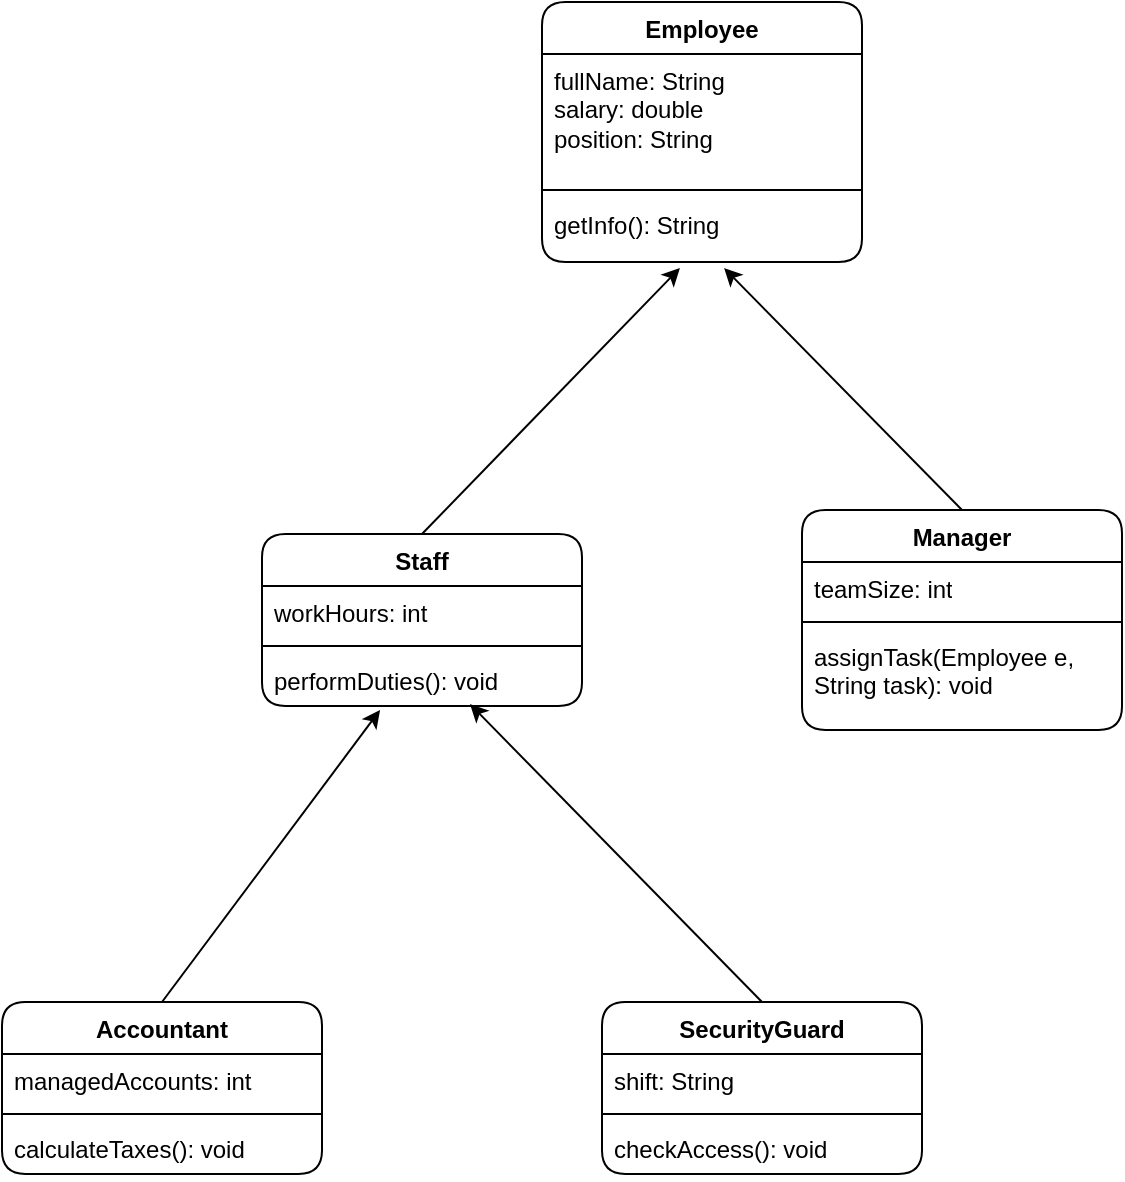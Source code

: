 <mxfile version="28.2.5">
  <diagram name="Страница — 1" id="3ZNvtO7daBXvnZ4-voGH">
    <mxGraphModel dx="1418" dy="756" grid="1" gridSize="10" guides="1" tooltips="1" connect="1" arrows="1" fold="1" page="1" pageScale="1" pageWidth="827" pageHeight="1169" background="none" math="0" shadow="0">
      <root>
        <mxCell id="0" />
        <mxCell id="1" parent="0" />
        <mxCell id="BJmyKZ5mOwUmx4hB5FcY-3" value="Employee" style="swimlane;fontStyle=1;align=center;verticalAlign=top;childLayout=stackLayout;horizontal=1;startSize=26;horizontalStack=0;resizeParent=1;resizeParentMax=0;resizeLast=0;collapsible=1;marginBottom=0;whiteSpace=wrap;html=1;rounded=1;labelBackgroundColor=none;" vertex="1" parent="1">
          <mxGeometry x="320" y="60" width="160" height="130" as="geometry" />
        </mxCell>
        <mxCell id="BJmyKZ5mOwUmx4hB5FcY-4" value="&lt;div&gt;fullName: String&lt;/div&gt;&lt;div&gt;salary: double&lt;/div&gt;&lt;div&gt;position: String&lt;/div&gt;" style="text;strokeColor=none;fillColor=none;align=left;verticalAlign=top;spacingLeft=4;spacingRight=4;overflow=hidden;rotatable=0;points=[[0,0.5],[1,0.5]];portConstraint=eastwest;whiteSpace=wrap;html=1;rounded=1;labelBackgroundColor=none;" vertex="1" parent="BJmyKZ5mOwUmx4hB5FcY-3">
          <mxGeometry y="26" width="160" height="64" as="geometry" />
        </mxCell>
        <mxCell id="BJmyKZ5mOwUmx4hB5FcY-5" value="" style="line;strokeWidth=1;fillColor=none;align=left;verticalAlign=middle;spacingTop=-1;spacingLeft=3;spacingRight=3;rotatable=0;labelPosition=right;points=[];portConstraint=eastwest;rounded=1;labelBackgroundColor=none;" vertex="1" parent="BJmyKZ5mOwUmx4hB5FcY-3">
          <mxGeometry y="90" width="160" height="8" as="geometry" />
        </mxCell>
        <mxCell id="BJmyKZ5mOwUmx4hB5FcY-6" value="getInfo(): String" style="text;strokeColor=none;fillColor=none;align=left;verticalAlign=top;spacingLeft=4;spacingRight=4;overflow=hidden;rotatable=0;points=[[0,0.5],[1,0.5]];portConstraint=eastwest;whiteSpace=wrap;html=1;rounded=1;labelBackgroundColor=none;" vertex="1" parent="BJmyKZ5mOwUmx4hB5FcY-3">
          <mxGeometry y="98" width="160" height="32" as="geometry" />
        </mxCell>
        <mxCell id="BJmyKZ5mOwUmx4hB5FcY-7" value="Staff" style="swimlane;fontStyle=1;align=center;verticalAlign=top;childLayout=stackLayout;horizontal=1;startSize=26;horizontalStack=0;resizeParent=1;resizeParentMax=0;resizeLast=0;collapsible=1;marginBottom=0;whiteSpace=wrap;html=1;rounded=1;labelBackgroundColor=none;labelBorderColor=none;" vertex="1" parent="1">
          <mxGeometry x="180" y="326" width="160" height="86" as="geometry" />
        </mxCell>
        <mxCell id="BJmyKZ5mOwUmx4hB5FcY-8" value="workHours: int" style="text;strokeColor=none;fillColor=none;align=left;verticalAlign=top;spacingLeft=4;spacingRight=4;overflow=hidden;rotatable=0;points=[[0,0.5],[1,0.5]];portConstraint=eastwest;whiteSpace=wrap;html=1;rounded=1;labelBackgroundColor=none;labelBorderColor=none;" vertex="1" parent="BJmyKZ5mOwUmx4hB5FcY-7">
          <mxGeometry y="26" width="160" height="26" as="geometry" />
        </mxCell>
        <mxCell id="BJmyKZ5mOwUmx4hB5FcY-9" value="" style="line;strokeWidth=1;fillColor=none;align=left;verticalAlign=middle;spacingTop=-1;spacingLeft=3;spacingRight=3;rotatable=0;labelPosition=right;points=[];portConstraint=eastwest;rounded=1;labelBackgroundColor=none;" vertex="1" parent="BJmyKZ5mOwUmx4hB5FcY-7">
          <mxGeometry y="52" width="160" height="8" as="geometry" />
        </mxCell>
        <mxCell id="BJmyKZ5mOwUmx4hB5FcY-10" value="performDuties(): void" style="text;align=left;verticalAlign=top;spacingLeft=4;spacingRight=4;overflow=hidden;rotatable=0;points=[[0,0.5],[1,0.5]];portConstraint=eastwest;whiteSpace=wrap;html=1;rounded=1;labelBackgroundColor=none;fillColor=none;" vertex="1" parent="BJmyKZ5mOwUmx4hB5FcY-7">
          <mxGeometry y="60" width="160" height="26" as="geometry" />
        </mxCell>
        <mxCell id="BJmyKZ5mOwUmx4hB5FcY-11" value="Manager" style="swimlane;fontStyle=1;align=center;verticalAlign=top;childLayout=stackLayout;horizontal=1;startSize=26;horizontalStack=0;resizeParent=1;resizeParentMax=0;resizeLast=0;collapsible=1;marginBottom=0;whiteSpace=wrap;html=1;rounded=1;labelBackgroundColor=none;" vertex="1" parent="1">
          <mxGeometry x="450" y="314" width="160" height="110" as="geometry" />
        </mxCell>
        <mxCell id="BJmyKZ5mOwUmx4hB5FcY-12" value="teamSize: int" style="text;strokeColor=none;fillColor=none;align=left;verticalAlign=top;spacingLeft=4;spacingRight=4;overflow=hidden;rotatable=0;points=[[0,0.5],[1,0.5]];portConstraint=eastwest;whiteSpace=wrap;html=1;rounded=1;labelBackgroundColor=none;labelBorderColor=none;textShadow=0;" vertex="1" parent="BJmyKZ5mOwUmx4hB5FcY-11">
          <mxGeometry y="26" width="160" height="26" as="geometry" />
        </mxCell>
        <mxCell id="BJmyKZ5mOwUmx4hB5FcY-13" value="" style="line;strokeWidth=1;fillColor=none;align=left;verticalAlign=middle;spacingTop=-1;spacingLeft=3;spacingRight=3;rotatable=0;labelPosition=right;points=[];portConstraint=eastwest;rounded=1;labelBackgroundColor=none;" vertex="1" parent="BJmyKZ5mOwUmx4hB5FcY-11">
          <mxGeometry y="52" width="160" height="8" as="geometry" />
        </mxCell>
        <mxCell id="BJmyKZ5mOwUmx4hB5FcY-14" value="assignTask(Employee e, String task): void" style="text;strokeColor=none;fillColor=none;align=left;verticalAlign=top;spacingLeft=4;spacingRight=4;overflow=hidden;rotatable=0;points=[[0,0.5],[1,0.5]];portConstraint=eastwest;whiteSpace=wrap;html=1;rounded=1;labelBackgroundColor=none;" vertex="1" parent="BJmyKZ5mOwUmx4hB5FcY-11">
          <mxGeometry y="60" width="160" height="50" as="geometry" />
        </mxCell>
        <mxCell id="BJmyKZ5mOwUmx4hB5FcY-15" value="Accountant" style="swimlane;fontStyle=1;align=center;verticalAlign=top;childLayout=stackLayout;horizontal=1;startSize=26;horizontalStack=0;resizeParent=1;resizeParentMax=0;resizeLast=0;collapsible=1;marginBottom=0;whiteSpace=wrap;html=1;rounded=1;labelBackgroundColor=none;" vertex="1" parent="1">
          <mxGeometry x="50" y="560" width="160" height="86" as="geometry" />
        </mxCell>
        <mxCell id="BJmyKZ5mOwUmx4hB5FcY-16" value="managedAccounts: int" style="text;strokeColor=none;fillColor=none;align=left;verticalAlign=top;spacingLeft=4;spacingRight=4;overflow=hidden;rotatable=0;points=[[0,0.5],[1,0.5]];portConstraint=eastwest;whiteSpace=wrap;html=1;rounded=1;labelBackgroundColor=none;" vertex="1" parent="BJmyKZ5mOwUmx4hB5FcY-15">
          <mxGeometry y="26" width="160" height="26" as="geometry" />
        </mxCell>
        <mxCell id="BJmyKZ5mOwUmx4hB5FcY-17" value="" style="line;strokeWidth=1;fillColor=none;align=left;verticalAlign=middle;spacingTop=-1;spacingLeft=3;spacingRight=3;rotatable=0;labelPosition=right;points=[];portConstraint=eastwest;rounded=1;labelBackgroundColor=none;" vertex="1" parent="BJmyKZ5mOwUmx4hB5FcY-15">
          <mxGeometry y="52" width="160" height="8" as="geometry" />
        </mxCell>
        <mxCell id="BJmyKZ5mOwUmx4hB5FcY-18" value="calculateTaxes(): void" style="text;strokeColor=none;fillColor=none;align=left;verticalAlign=top;spacingLeft=4;spacingRight=4;overflow=hidden;rotatable=0;points=[[0,0.5],[1,0.5]];portConstraint=eastwest;whiteSpace=wrap;html=1;rounded=1;labelBackgroundColor=none;" vertex="1" parent="BJmyKZ5mOwUmx4hB5FcY-15">
          <mxGeometry y="60" width="160" height="26" as="geometry" />
        </mxCell>
        <mxCell id="BJmyKZ5mOwUmx4hB5FcY-19" value="SecurityGuard" style="swimlane;fontStyle=1;align=center;verticalAlign=top;childLayout=stackLayout;horizontal=1;startSize=26;horizontalStack=0;resizeParent=1;resizeParentMax=0;resizeLast=0;collapsible=1;marginBottom=0;whiteSpace=wrap;html=1;rounded=1;labelBackgroundColor=none;" vertex="1" parent="1">
          <mxGeometry x="350" y="560" width="160" height="86" as="geometry" />
        </mxCell>
        <mxCell id="BJmyKZ5mOwUmx4hB5FcY-20" value="shift: String" style="text;strokeColor=none;fillColor=none;align=left;verticalAlign=top;spacingLeft=4;spacingRight=4;overflow=hidden;rotatable=0;points=[[0,0.5],[1,0.5]];portConstraint=eastwest;whiteSpace=wrap;html=1;rounded=1;labelBackgroundColor=none;" vertex="1" parent="BJmyKZ5mOwUmx4hB5FcY-19">
          <mxGeometry y="26" width="160" height="26" as="geometry" />
        </mxCell>
        <mxCell id="BJmyKZ5mOwUmx4hB5FcY-21" value="" style="line;strokeWidth=1;fillColor=none;align=left;verticalAlign=middle;spacingTop=-1;spacingLeft=3;spacingRight=3;rotatable=0;labelPosition=right;points=[];portConstraint=eastwest;rounded=1;labelBackgroundColor=none;" vertex="1" parent="BJmyKZ5mOwUmx4hB5FcY-19">
          <mxGeometry y="52" width="160" height="8" as="geometry" />
        </mxCell>
        <mxCell id="BJmyKZ5mOwUmx4hB5FcY-22" value="checkAccess(): void" style="text;strokeColor=none;fillColor=none;align=left;verticalAlign=top;spacingLeft=4;spacingRight=4;overflow=hidden;rotatable=0;points=[[0,0.5],[1,0.5]];portConstraint=eastwest;whiteSpace=wrap;html=1;rounded=1;labelBackgroundColor=none;" vertex="1" parent="BJmyKZ5mOwUmx4hB5FcY-19">
          <mxGeometry y="60" width="160" height="26" as="geometry" />
        </mxCell>
        <mxCell id="BJmyKZ5mOwUmx4hB5FcY-26" value="" style="endArrow=classic;html=1;rounded=1;exitX=0.5;exitY=0;exitDx=0;exitDy=0;entryX=0.431;entryY=1.094;entryDx=0;entryDy=0;entryPerimeter=0;labelBackgroundColor=none;fontColor=default;" edge="1" parent="1" source="BJmyKZ5mOwUmx4hB5FcY-7" target="BJmyKZ5mOwUmx4hB5FcY-6">
          <mxGeometry width="50" height="50" relative="1" as="geometry">
            <mxPoint x="220" y="280" as="sourcePoint" />
            <mxPoint x="270" y="220" as="targetPoint" />
          </mxGeometry>
        </mxCell>
        <mxCell id="BJmyKZ5mOwUmx4hB5FcY-27" value="" style="endArrow=classic;html=1;rounded=1;exitX=0.5;exitY=0;exitDx=0;exitDy=0;entryX=0.369;entryY=1.077;entryDx=0;entryDy=0;entryPerimeter=0;labelBackgroundColor=none;fontColor=default;" edge="1" parent="1" target="BJmyKZ5mOwUmx4hB5FcY-10">
          <mxGeometry width="50" height="50" relative="1" as="geometry">
            <mxPoint x="130" y="560" as="sourcePoint" />
            <mxPoint x="230" y="440" as="targetPoint" />
          </mxGeometry>
        </mxCell>
        <mxCell id="BJmyKZ5mOwUmx4hB5FcY-29" value="" style="endArrow=classic;html=1;rounded=1;exitX=0.5;exitY=0;exitDx=0;exitDy=0;entryX=0.569;entryY=1.094;entryDx=0;entryDy=0;entryPerimeter=0;labelBackgroundColor=none;fontColor=default;" edge="1" parent="1" source="BJmyKZ5mOwUmx4hB5FcY-11" target="BJmyKZ5mOwUmx4hB5FcY-6">
          <mxGeometry width="50" height="50" relative="1" as="geometry">
            <mxPoint x="480" y="280" as="sourcePoint" />
            <mxPoint x="530" y="230" as="targetPoint" />
          </mxGeometry>
        </mxCell>
        <mxCell id="BJmyKZ5mOwUmx4hB5FcY-30" value="" style="endArrow=classic;html=1;rounded=0;exitX=0.5;exitY=0;exitDx=0;exitDy=0;entryX=0.65;entryY=0.962;entryDx=0;entryDy=0;entryPerimeter=0;" edge="1" parent="1" source="BJmyKZ5mOwUmx4hB5FcY-19" target="BJmyKZ5mOwUmx4hB5FcY-10">
          <mxGeometry width="50" height="50" relative="1" as="geometry">
            <mxPoint x="390" y="420" as="sourcePoint" />
            <mxPoint x="440" y="370" as="targetPoint" />
          </mxGeometry>
        </mxCell>
      </root>
    </mxGraphModel>
  </diagram>
</mxfile>
